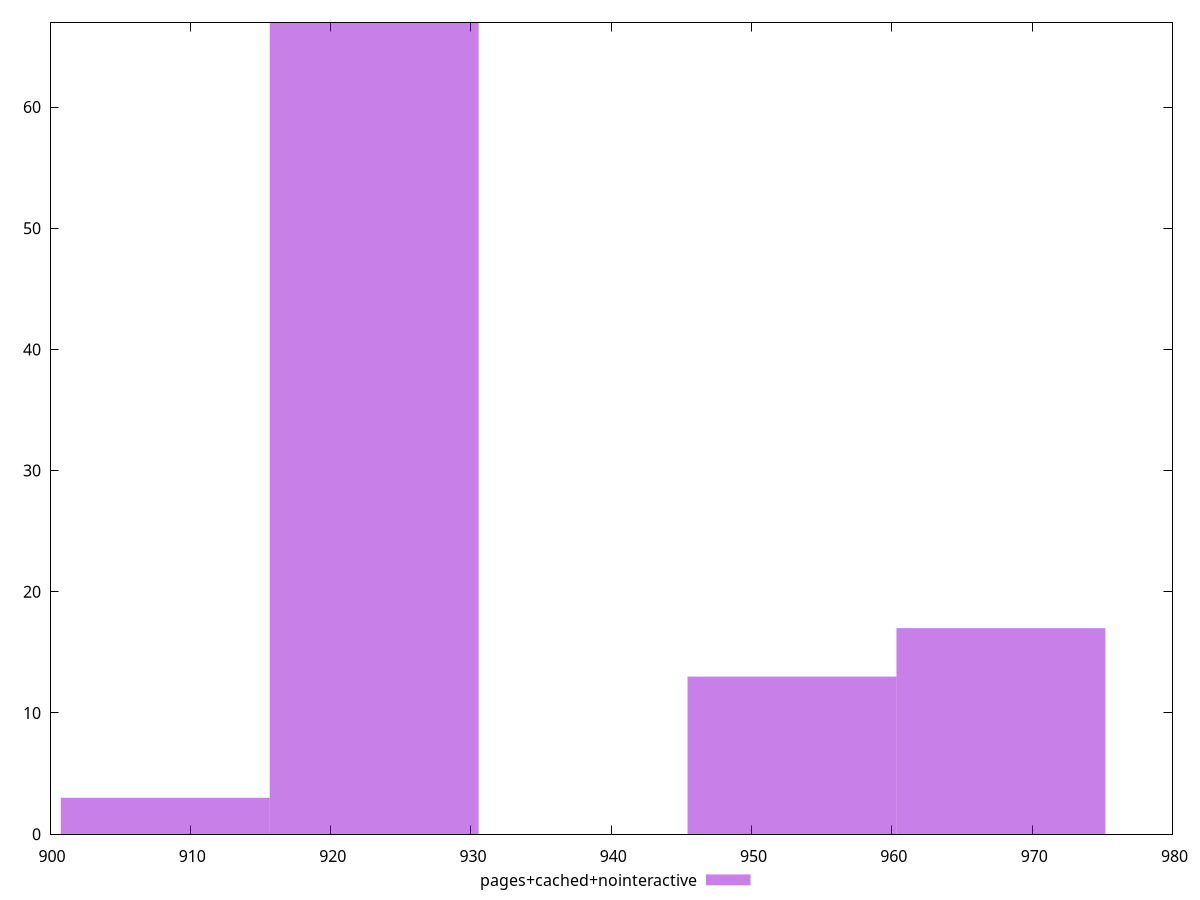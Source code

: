 $_pagesCachedNointeractive <<EOF
967.7702448781154 17
923.1039258837408 67
952.8814718799905 13
908.2151528856159 3
EOF
set key outside below
set terminal pngcairo
set output "report_00005_2020-11-02T22-26-11.212Z/render-blocking-resources/pages+cached+nointeractive//raw_hist.png"
set yrange [0:67]
set boxwidth 14.888772998124852
set style fill transparent solid 0.5 noborder
plot $_pagesCachedNointeractive title "pages+cached+nointeractive" with boxes ,